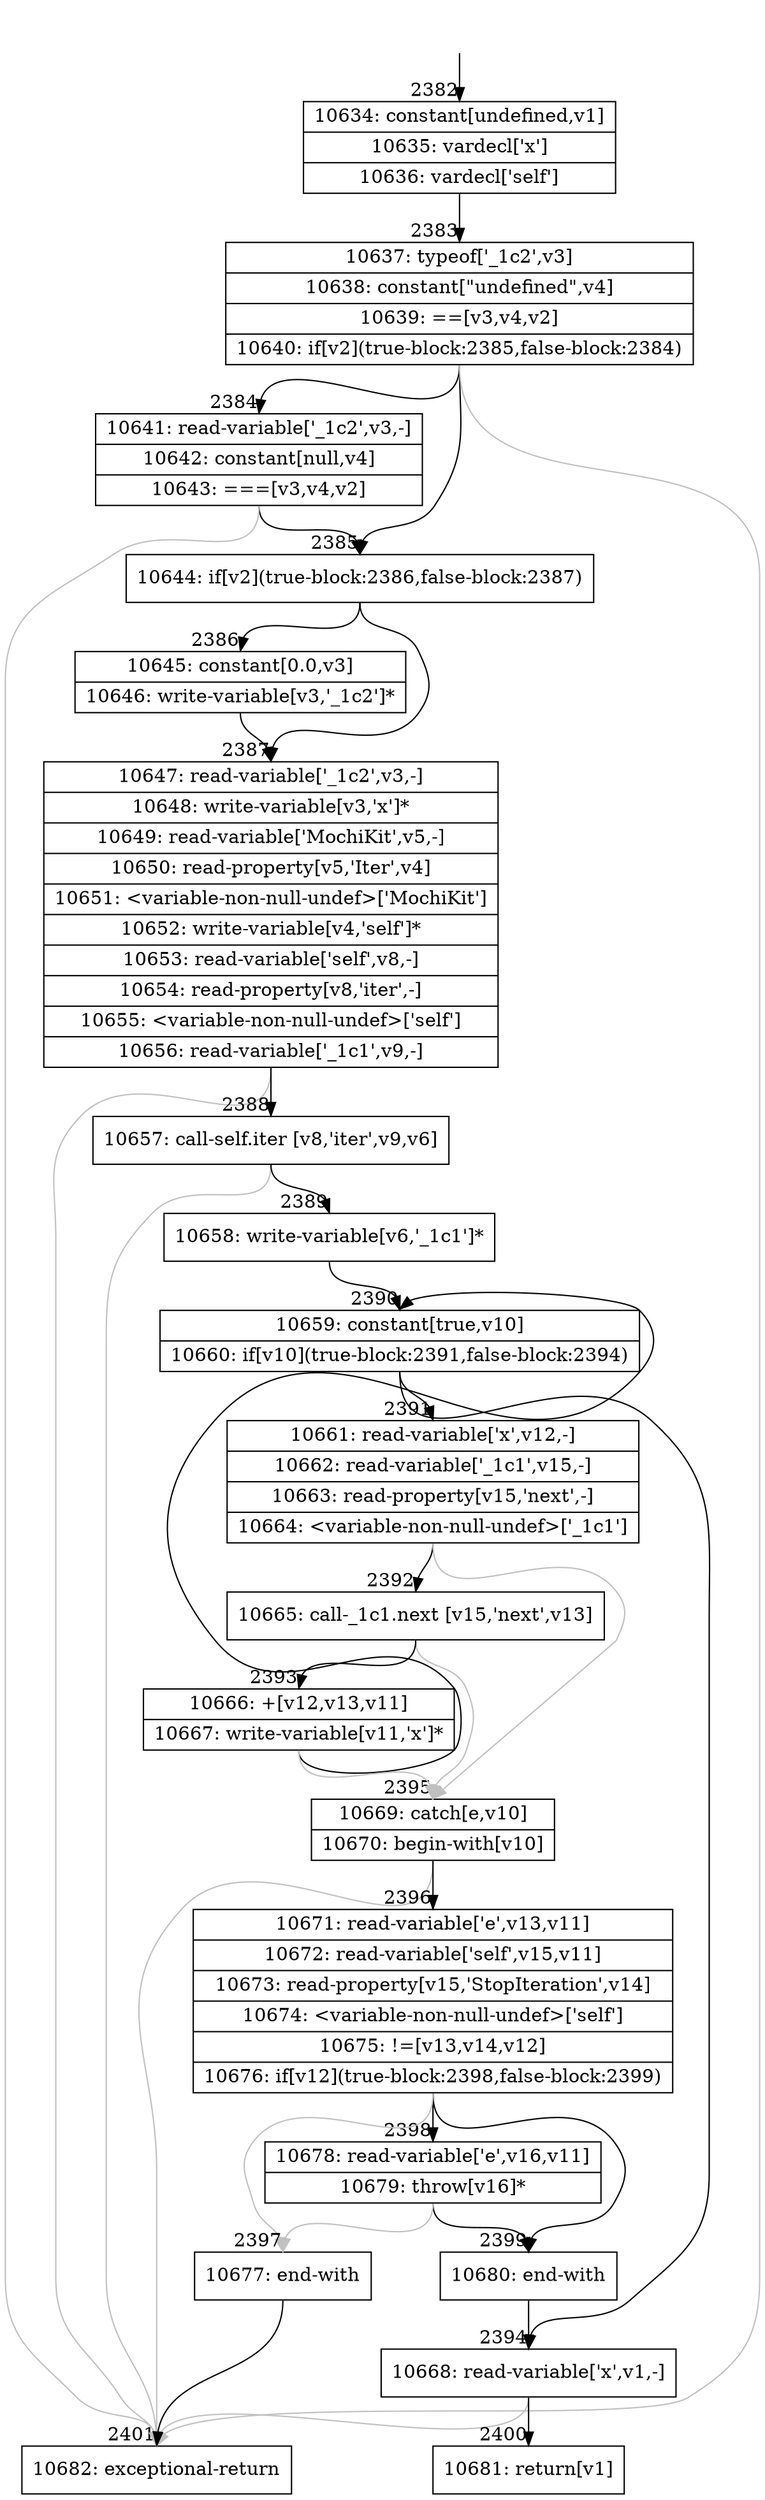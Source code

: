 digraph {
rankdir="TD"
BB_entry180[shape=none,label=""];
BB_entry180 -> BB2382 [tailport=s, headport=n, headlabel="    2382"]
BB2382 [shape=record label="{10634: constant[undefined,v1]|10635: vardecl['x']|10636: vardecl['self']}" ] 
BB2382 -> BB2383 [tailport=s, headport=n, headlabel="      2383"]
BB2383 [shape=record label="{10637: typeof['_1c2',v3]|10638: constant[\"undefined\",v4]|10639: ==[v3,v4,v2]|10640: if[v2](true-block:2385,false-block:2384)}" ] 
BB2383 -> BB2385 [tailport=s, headport=n, headlabel="      2385"]
BB2383 -> BB2384 [tailport=s, headport=n, headlabel="      2384"]
BB2383 -> BB2401 [tailport=s, headport=n, color=gray, headlabel="      2401"]
BB2384 [shape=record label="{10641: read-variable['_1c2',v3,-]|10642: constant[null,v4]|10643: ===[v3,v4,v2]}" ] 
BB2384 -> BB2385 [tailport=s, headport=n]
BB2384 -> BB2401 [tailport=s, headport=n, color=gray]
BB2385 [shape=record label="{10644: if[v2](true-block:2386,false-block:2387)}" ] 
BB2385 -> BB2386 [tailport=s, headport=n, headlabel="      2386"]
BB2385 -> BB2387 [tailport=s, headport=n, headlabel="      2387"]
BB2386 [shape=record label="{10645: constant[0.0,v3]|10646: write-variable[v3,'_1c2']*}" ] 
BB2386 -> BB2387 [tailport=s, headport=n]
BB2387 [shape=record label="{10647: read-variable['_1c2',v3,-]|10648: write-variable[v3,'x']*|10649: read-variable['MochiKit',v5,-]|10650: read-property[v5,'Iter',v4]|10651: \<variable-non-null-undef\>['MochiKit']|10652: write-variable[v4,'self']*|10653: read-variable['self',v8,-]|10654: read-property[v8,'iter',-]|10655: \<variable-non-null-undef\>['self']|10656: read-variable['_1c1',v9,-]}" ] 
BB2387 -> BB2388 [tailport=s, headport=n, headlabel="      2388"]
BB2387 -> BB2401 [tailport=s, headport=n, color=gray]
BB2388 [shape=record label="{10657: call-self.iter [v8,'iter',v9,v6]}" ] 
BB2388 -> BB2389 [tailport=s, headport=n, headlabel="      2389"]
BB2388 -> BB2401 [tailport=s, headport=n, color=gray]
BB2389 [shape=record label="{10658: write-variable[v6,'_1c1']*}" ] 
BB2389 -> BB2390 [tailport=s, headport=n, headlabel="      2390"]
BB2390 [shape=record label="{10659: constant[true,v10]|10660: if[v10](true-block:2391,false-block:2394)}" ] 
BB2390 -> BB2391 [tailport=s, headport=n, headlabel="      2391"]
BB2390 -> BB2394 [tailport=s, headport=n, headlabel="      2394"]
BB2391 [shape=record label="{10661: read-variable['x',v12,-]|10662: read-variable['_1c1',v15,-]|10663: read-property[v15,'next',-]|10664: \<variable-non-null-undef\>['_1c1']}" ] 
BB2391 -> BB2392 [tailport=s, headport=n, headlabel="      2392"]
BB2391 -> BB2395 [tailport=s, headport=n, color=gray, headlabel="      2395"]
BB2392 [shape=record label="{10665: call-_1c1.next [v15,'next',v13]}" ] 
BB2392 -> BB2393 [tailport=s, headport=n, headlabel="      2393"]
BB2392 -> BB2395 [tailport=s, headport=n, color=gray]
BB2393 [shape=record label="{10666: +[v12,v13,v11]|10667: write-variable[v11,'x']*}" ] 
BB2393 -> BB2390 [tailport=s, headport=n]
BB2393 -> BB2395 [tailport=s, headport=n, color=gray]
BB2394 [shape=record label="{10668: read-variable['x',v1,-]}" ] 
BB2394 -> BB2400 [tailport=s, headport=n, headlabel="      2400"]
BB2394 -> BB2401 [tailport=s, headport=n, color=gray]
BB2395 [shape=record label="{10669: catch[e,v10]|10670: begin-with[v10]}" ] 
BB2395 -> BB2396 [tailport=s, headport=n, headlabel="      2396"]
BB2395 -> BB2401 [tailport=s, headport=n, color=gray]
BB2396 [shape=record label="{10671: read-variable['e',v13,v11]|10672: read-variable['self',v15,v11]|10673: read-property[v15,'StopIteration',v14]|10674: \<variable-non-null-undef\>['self']|10675: !=[v13,v14,v12]|10676: if[v12](true-block:2398,false-block:2399)}" ] 
BB2396 -> BB2398 [tailport=s, headport=n, headlabel="      2398"]
BB2396 -> BB2399 [tailport=s, headport=n, headlabel="      2399"]
BB2396 -> BB2397 [tailport=s, headport=n, color=gray, headlabel="      2397"]
BB2397 [shape=record label="{10677: end-with}" ] 
BB2397 -> BB2401 [tailport=s, headport=n]
BB2398 [shape=record label="{10678: read-variable['e',v16,v11]|10679: throw[v16]*}" ] 
BB2398 -> BB2399 [tailport=s, headport=n]
BB2398 -> BB2397 [tailport=s, headport=n, color=gray]
BB2399 [shape=record label="{10680: end-with}" ] 
BB2399 -> BB2394 [tailport=s, headport=n]
BB2400 [shape=record label="{10681: return[v1]}" ] 
BB2401 [shape=record label="{10682: exceptional-return}" ] 
//#$~ 1491
}
